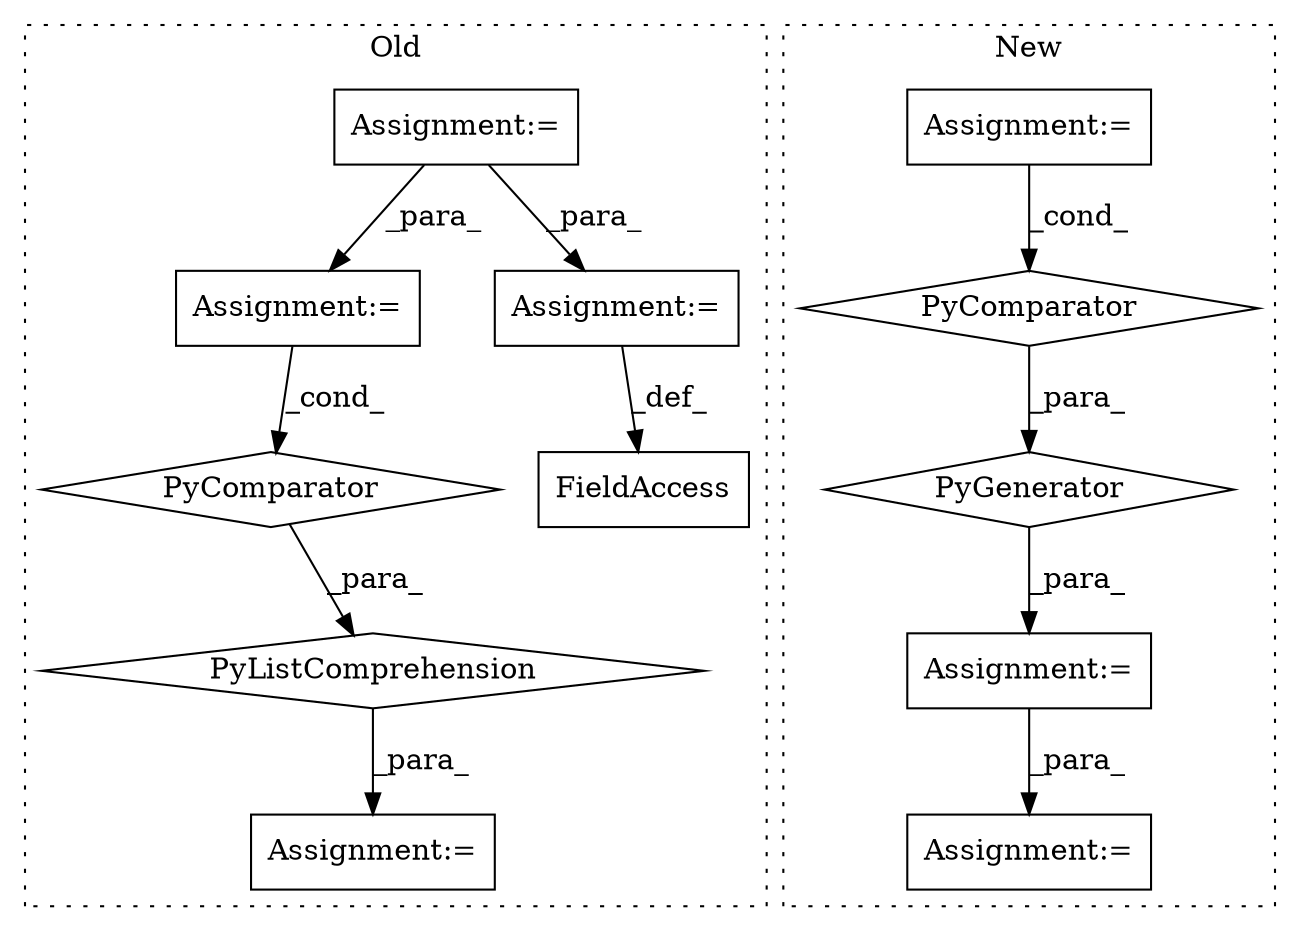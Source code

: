digraph G {
subgraph cluster0 {
1 [label="PyListComprehension" a="109" s="8391" l="107" shape="diamond"];
3 [label="Assignment:=" a="7" s="8465" l="25" shape="box"];
6 [label="PyComparator" a="113" s="8465" l="25" shape="diamond"];
7 [label="Assignment:=" a="7" s="8379" l="12" shape="box"];
9 [label="Assignment:=" a="7" s="8303" l="1" shape="box"];
10 [label="Assignment:=" a="7" s="8597" l="25" shape="box"];
12 [label="FieldAccess" a="22" s="8498" l="12" shape="box"];
label = "Old";
style="dotted";
}
subgraph cluster1 {
2 [label="PyGenerator" a="107" s="5792" l="115" shape="diamond"];
4 [label="Assignment:=" a="7" s="5871" l="30" shape="box"];
5 [label="PyComparator" a="113" s="5871" l="30" shape="diamond"];
8 [label="Assignment:=" a="7" s="6081" l="1" shape="box"];
11 [label="Assignment:=" a="7" s="6270" l="1" shape="box"];
label = "New";
style="dotted";
}
1 -> 7 [label="_para_"];
2 -> 8 [label="_para_"];
3 -> 6 [label="_cond_"];
4 -> 5 [label="_cond_"];
5 -> 2 [label="_para_"];
6 -> 1 [label="_para_"];
8 -> 11 [label="_para_"];
9 -> 3 [label="_para_"];
9 -> 10 [label="_para_"];
10 -> 12 [label="_def_"];
}